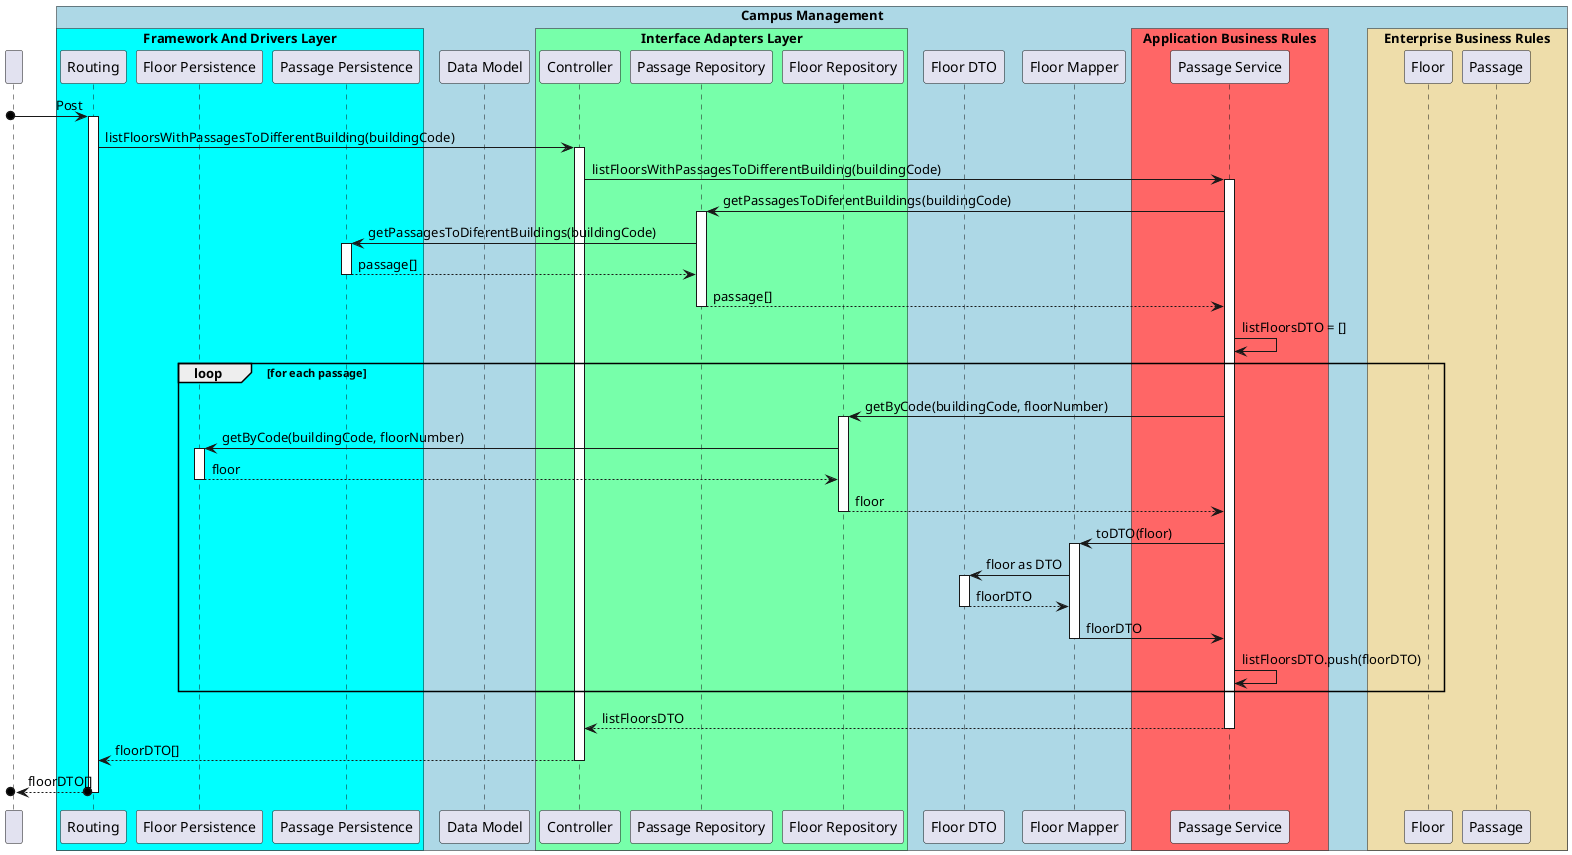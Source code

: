 @startuml SD Lv3

!pragma teoz true

participant " "
box "Campus Management" #LightBlue

    box "Framework And Drivers Layer" #00ffff
        participant Routing
        participant "Floor Persistence" as FloorPers
        participant "Passage Persistence" as PassagePers
    end box

    participant "Data Model" as Data
    box "Interface Adapters Layer" #77ffaa
        participant Controller
        participant "Passage Repository" as PassageRepository
        participant "Floor Repository" as FloorRepo
    end box

    participant "Floor DTO" as FloorDTO
    participant "Floor Mapper" as FloorMapper
    box "Application Business Rules" #ff6666
        participant "Passage Service" as PassageService
    end box

    box "Enterprise Business Rules" #eeddaa
        participant Floor
        participant Passage
    end box
end box


[o-> Routing : Post
activate Routing

    Routing -> Controller : listFloorsWithPassagesToDifferentBuilding(buildingCode)
    activate Controller

        Controller -> PassageService : listFloorsWithPassagesToDifferentBuilding(buildingCode)
        activate PassageService

            PassageService -> PassageRepository : getPassagesToDiferentBuildings(buildingCode)
            activate PassageRepository

                PassageRepository -> PassagePers : getPassagesToDiferentBuildings(buildingCode)
                activate PassagePers

                PassagePers --> PassageRepository : passage[]
                deactivate PassagePers

            PassageRepository --> PassageService : passage[]
            deactivate PassageRepository

            PassageService -> PassageService : listFloorsDTO = []

            loop for each passage 
                
                PassageService -> FloorRepo: getByCode(buildingCode, floorNumber)
                activate FloorRepo

                    FloorRepo -> FloorPers: getByCode(buildingCode, floorNumber)
                    activate FloorPers

                    FloorPers --> FloorRepo: floor
                    deactivate FloorPers

                FloorRepo --> PassageService: floor
                deactivate FloorRepo

                PassageService -> FloorMapper: toDTO(floor)
                activate FloorMapper

                    FloorMapper -> FloorDTO: floor as DTO
                    activate FloorDTO

                    FloorDTO --> FloorMapper: floorDTO
                    deactivate FloorDTO

                FloorMapper -> PassageService: floorDTO
                deactivate FloorMapper

                PassageService -> PassageService: listFloorsDTO.push(floorDTO)


            end

            PassageService --> Controller : listFloorsDTO
            deactivate PassageService

    Controller --> Routing : floorDTO[]
    deactivate Controller

[o<--o Routing : floorDTO[]
deactivate Routing


@enduml
